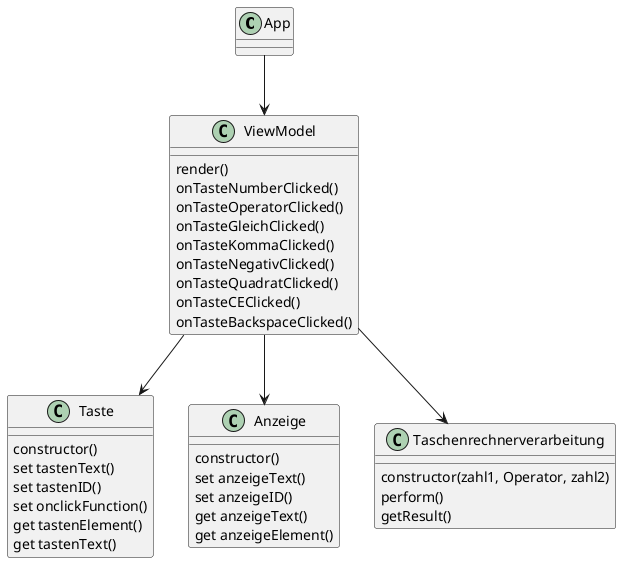 @startuml Taschenrechner Klassendiagramm 
class App

class Taste{
    constructor()
    set tastenText()
    set tastenID()
    set onclickFunction()
    get tastenElement()
    get tastenText()
}
class Anzeige{
    constructor()
    set anzeigeText()
    set anzeigeID()
    get anzeigeText()
    get anzeigeElement()

}

class Taschenrechnerverarbeitung{
    constructor(zahl1, Operator, zahl2)
    perform()
    getResult()
}

class ViewModel{
    render()
    onTasteNumberClicked()
    onTasteOperatorClicked()
    onTasteGleichClicked()
    onTasteKommaClicked()
    onTasteNegativClicked()
    onTasteQuadratClicked()
    onTasteCEClicked()
    onTasteBackspaceClicked()
}

App --> ViewModel
ViewModel --> Taste
ViewModel --> Anzeige
ViewModel --> Taschenrechnerverarbeitung

@enduml